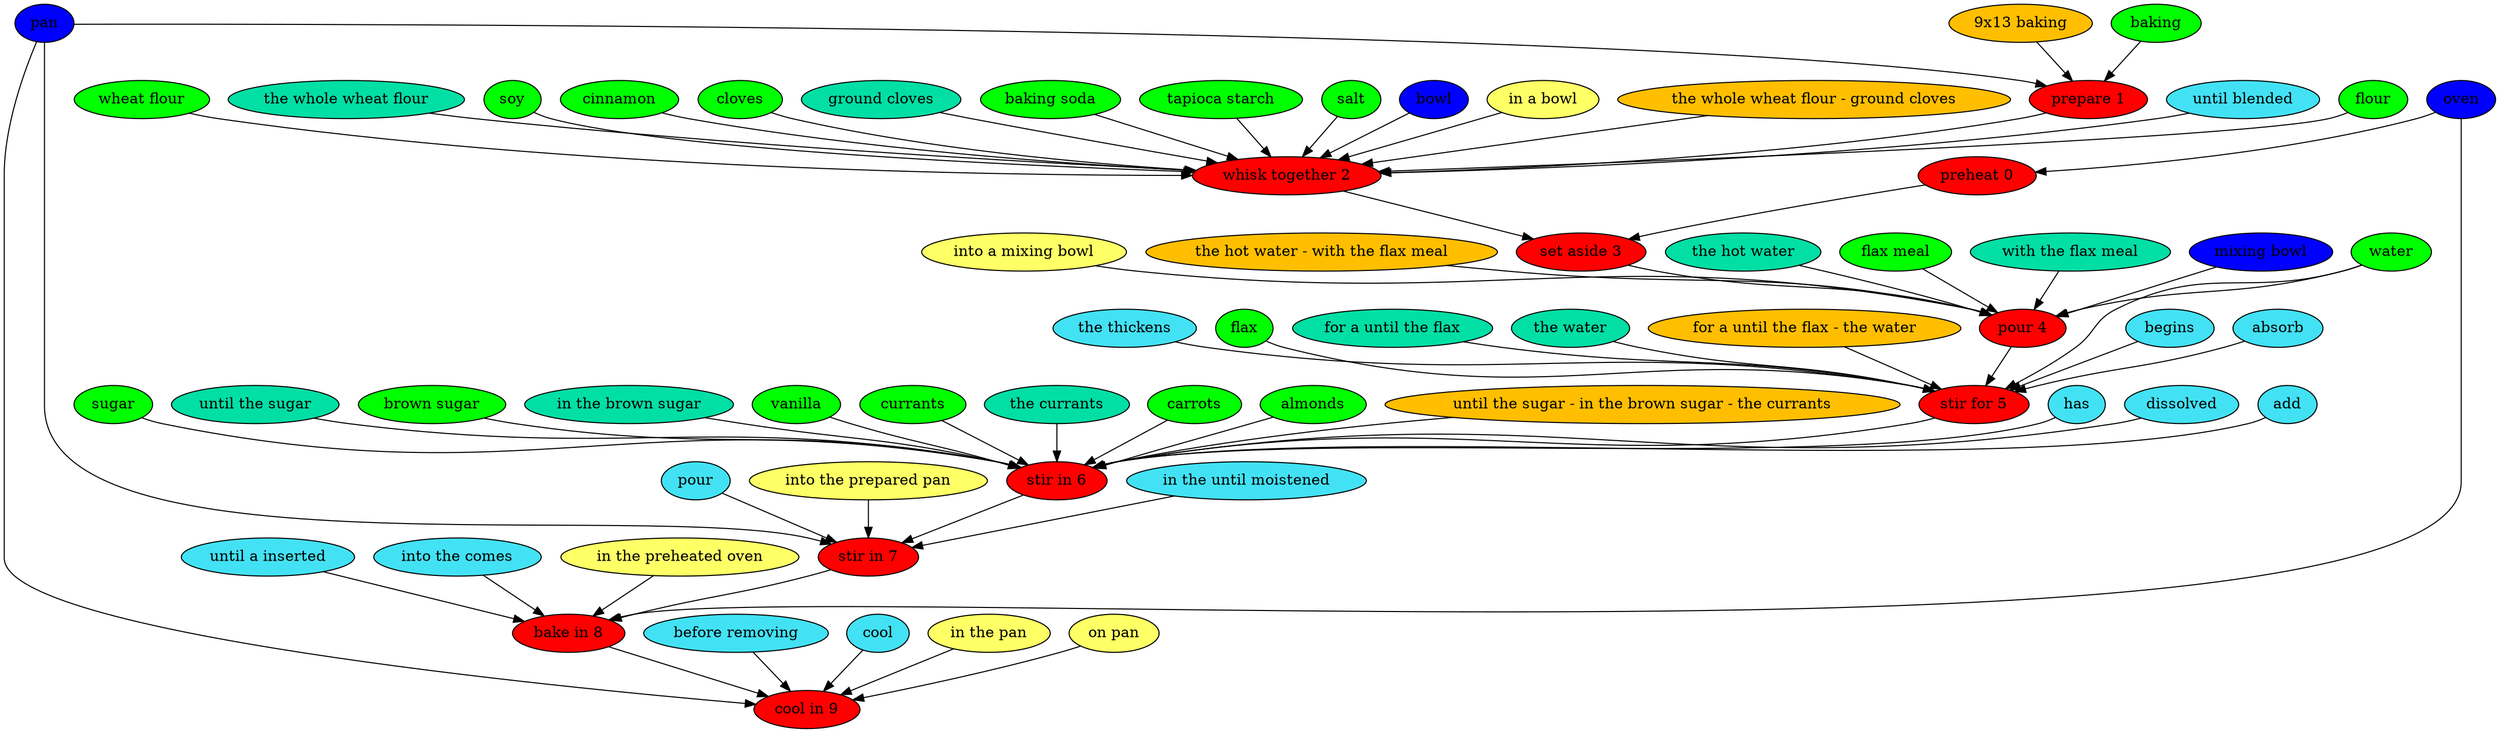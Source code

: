 digraph G {
"preheat 0" [style=filled, fillcolor=red];
oven [style=filled, fillcolor="#0000ff"];
oven -> "preheat 0";
"prepare 1" [style=filled, fillcolor=red];
baking [style=filled, fillcolor=green];
baking -> "prepare 1";
"9x13 baking" [style=filled, fillcolor="#01DFA5"];
"9x13 baking" -> "prepare 1";
pan [style=filled, fillcolor="#0000ff"];
pan -> "prepare 1";
"9x13 baking" [style=filled, fillcolor="#FFBF00"];
"whisk together 2" [style=filled, fillcolor=red];
"until blended" [style=filled, fillcolor="#42e2f4"];
"until blended" -> "whisk together 2";
flour [style=filled, fillcolor=green];
flour -> "whisk together 2";
"wheat flour" [style=filled, fillcolor=green];
"wheat flour" -> "whisk together 2";
"the whole wheat flour" [style=filled, fillcolor="#01DFA5"];
"the whole wheat flour" -> "whisk together 2";
soy [style=filled, fillcolor=green];
soy -> "whisk together 2";
cinnamon [style=filled, fillcolor=green];
cinnamon -> "whisk together 2";
cloves [style=filled, fillcolor=green];
cloves -> "whisk together 2";
"ground cloves" [style=filled, fillcolor="#01DFA5"];
"ground cloves" -> "whisk together 2";
"baking soda" [style=filled, fillcolor=green];
"baking soda" -> "whisk together 2";
"tapioca starch" [style=filled, fillcolor=green];
"tapioca starch" -> "whisk together 2";
salt [style=filled, fillcolor=green];
salt -> "whisk together 2";
bowl [style=filled, fillcolor="#0000ff"];
bowl -> "whisk together 2";
"in a bowl" [style=filled, fillcolor="#ffff66"];
"in a bowl" -> "whisk together 2";
"the whole wheat flour - ground cloves" [style=filled, fillcolor="#FFBF00"];
"the whole wheat flour - ground cloves" -> "whisk together 2";
"set aside 3" [style=filled, fillcolor=red];
"pour 4" [style=filled, fillcolor=red];
water [style=filled, fillcolor=green];
water -> "pour 4";
"the hot water" [style=filled, fillcolor="#01DFA5"];
"the hot water" -> "pour 4";
"flax meal" [style=filled, fillcolor=green];
"flax meal" -> "pour 4";
"with the flax meal" [style=filled, fillcolor="#01DFA5"];
"with the flax meal" -> "pour 4";
"mixing bowl" [style=filled, fillcolor="#0000ff"];
"mixing bowl" -> "pour 4";
"into a mixing bowl" [style=filled, fillcolor="#ffff66"];
"into a mixing bowl" -> "pour 4";
bowl [style=filled, fillcolor="#0000ff"];
"the hot water - with the flax meal" [style=filled, fillcolor="#FFBF00"];
"the hot water - with the flax meal" -> "pour 4";
"stir for 5" [style=filled, fillcolor=red];
begins [style=filled, fillcolor="#42e2f4"];
begins -> "stir for 5";
absorb [style=filled, fillcolor="#42e2f4"];
absorb -> "stir for 5";
"the thickens" [style=filled, fillcolor="#42e2f4"];
"the thickens" -> "stir for 5";
flax [style=filled, fillcolor=green];
flax -> "stir for 5";
"for a until the flax" [style=filled, fillcolor="#01DFA5"];
"for a until the flax" -> "stir for 5";
water [style=filled, fillcolor=green];
water -> "stir for 5";
"the water" [style=filled, fillcolor="#01DFA5"];
"the water" -> "stir for 5";
"for a until the flax - the water" [style=filled, fillcolor="#FFBF00"];
"for a until the flax - the water" -> "stir for 5";
"stir in 6" [style=filled, fillcolor=red];
has [style=filled, fillcolor="#42e2f4"];
has -> "stir in 6";
dissolved [style=filled, fillcolor="#42e2f4"];
dissolved -> "stir in 6";
add [style=filled, fillcolor="#42e2f4"];
add -> "stir in 6";
sugar [style=filled, fillcolor=green];
sugar -> "stir in 6";
"until the sugar" [style=filled, fillcolor="#01DFA5"];
"until the sugar" -> "stir in 6";
"brown sugar" [style=filled, fillcolor=green];
"brown sugar" -> "stir in 6";
"in the brown sugar" [style=filled, fillcolor="#01DFA5"];
"in the brown sugar" -> "stir in 6";
vanilla [style=filled, fillcolor=green];
vanilla -> "stir in 6";
currants [style=filled, fillcolor=green];
currants -> "stir in 6";
"the currants" [style=filled, fillcolor="#01DFA5"];
"the currants" -> "stir in 6";
carrots [style=filled, fillcolor=green];
carrots -> "stir in 6";
almonds [style=filled, fillcolor=green];
almonds -> "stir in 6";
"until the sugar - in the brown sugar - the currants" [style=filled, fillcolor="#FFBF00"];
"until the sugar - in the brown sugar - the currants" -> "stir in 6";
"stir in 7" [style=filled, fillcolor=red];
"in the until moistened" [style=filled, fillcolor="#42e2f4"];
"in the until moistened" -> "stir in 7";
pour [style=filled, fillcolor="#42e2f4"];
pour -> "stir in 7";
pan [style=filled, fillcolor="#0000ff"];
pan -> "stir in 7";
"into the prepared pan" [style=filled, fillcolor="#ffff66"];
"into the prepared pan" -> "stir in 7";
"bake in 8" [style=filled, fillcolor=red];
"until a inserted" [style=filled, fillcolor="#42e2f4"];
"until a inserted" -> "bake in 8";
"into the comes" [style=filled, fillcolor="#42e2f4"];
"into the comes" -> "bake in 8";
oven [style=filled, fillcolor="#0000ff"];
oven -> "bake in 8";
"in the preheated oven" [style=filled, fillcolor="#ffff66"];
"in the preheated oven" -> "bake in 8";
"cool in 9" [style=filled, fillcolor=red];
"before removing" [style=filled, fillcolor="#42e2f4"];
"before removing" -> "cool in 9";
cool [style=filled, fillcolor="#42e2f4"];
cool -> "cool in 9";
pan [style=filled, fillcolor="#0000ff"];
pan -> "cool in 9";
"in the pan" [style=filled, fillcolor="#ffff66"];
"in the pan" -> "cool in 9";
"on pan" [style=filled, fillcolor="#ffff66"];
"on pan" -> "cool in 9";
"preheat 0" -> "set aside 3";
"prepare 1" -> "whisk together 2";
"whisk together 2" -> "set aside 3";
"set aside 3" -> "pour 4";
"pour 4" -> "stir for 5";
"stir for 5" -> "stir in 6";
"stir in 6" -> "stir in 7";
"stir in 7" -> "bake in 8";
"bake in 8" -> "cool in 9";
}
